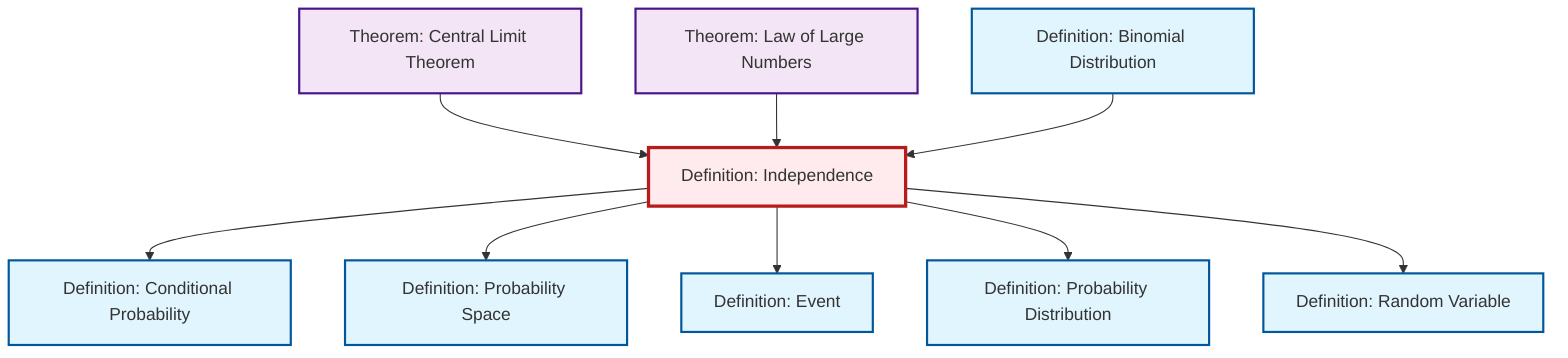 graph TD
    classDef definition fill:#e1f5fe,stroke:#01579b,stroke-width:2px
    classDef theorem fill:#f3e5f5,stroke:#4a148c,stroke-width:2px
    classDef axiom fill:#fff3e0,stroke:#e65100,stroke-width:2px
    classDef example fill:#e8f5e9,stroke:#1b5e20,stroke-width:2px
    classDef current fill:#ffebee,stroke:#b71c1c,stroke-width:3px
    def-probability-space["Definition: Probability Space"]:::definition
    def-random-variable["Definition: Random Variable"]:::definition
    def-probability-distribution["Definition: Probability Distribution"]:::definition
    def-independence["Definition: Independence"]:::definition
    def-binomial-distribution["Definition: Binomial Distribution"]:::definition
    thm-law-of-large-numbers["Theorem: Law of Large Numbers"]:::theorem
    def-event["Definition: Event"]:::definition
    def-conditional-probability["Definition: Conditional Probability"]:::definition
    thm-central-limit["Theorem: Central Limit Theorem"]:::theorem
    thm-central-limit --> def-independence
    def-independence --> def-conditional-probability
    def-independence --> def-probability-space
    def-independence --> def-event
    def-independence --> def-probability-distribution
    thm-law-of-large-numbers --> def-independence
    def-independence --> def-random-variable
    def-binomial-distribution --> def-independence
    class def-independence current
